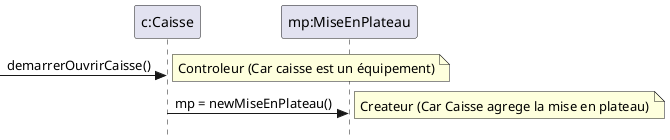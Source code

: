 <!-- ----------------------------------->
@startuml RDCU-demarrerOuvrirCaisse
skinparam style strictuml
Participant "c:Caisse" as C
Participant "mp:MiseEnPlateau" as MP


 -> C: demarrerOuvrirCaisse() 
 note right : Controleur (Car caisse est un équipement)

 C -> MP: mp = newMiseEnPlateau()
  note right : Createur (Car Caisse agrege la mise en plateau)
 
@enduml
<!-- ----------------------------------->
@startuml RDCU-authentifier
skinparam style strictuml
Participant "c:Caisse" as C
Participant "mapc:Map<identifiant:String, String:mdp>" as MC
Participant "cer:Caissier" as CER
 
-> C: authentifier(identifiant:string, mdp:string)
note right : Contrôleur (Caisse est\n l'équipement qui permet\n de saisir les identifiants)

C -> MC: confirmerAuthentification(identifiant: string, mdp:String)
note right : Expert en information (possède\n les authentifications\n de chaque caissier)

MC -> CER: caissier = getCaissier(caissier: Caissier)
note right : Expert (possède les informations\n pour que le caissier puisse commencer)

C -> CER: setCaissier(caissier: Caissier)
note right: Expert (mutateur d'attribut)

@enduml
<!-- ----------------------------------->
@startuml RDCU-PoserPlateau
skinparam style strictuml
Participant "c:Caisse" as C
Participant "mpla:Map<identifiant:string, plateau:Plateau>" as MPLA
Participant "mp:MiseEnPlateau" as MP


-> C: PoserPlateau(identifiant: string)
note right : Contrôleur (Caisse est un équipement)

C-> MPLA: p = getPlateau(identifiant:String) 
note right: Expert (connait le plateau\n devant être posé\n selon l'identifiant)

C -> MP**: setPlateau(p)
note right: Expert (mutateur d'attribut)


@enduml
<!-- ----------------------------------->

@startuml RDCU-crediterPlateau
skinparam style strictuml
Participant "c:Caisse" as C
Participant "mp:MiseEnPlateau" as MP

-> C: crediterPlateau(montant:float)
note right of C: exper en information, mutateur d'attribut
C->MP: setMontant(montant:float)
@enduml

@startuml RDCU-fermerTirroirCaisse
skinparam style strictuml
Participant "c:Caisse" as C


->C: fermerTirroirCaisse()
note right of C: expert en information, mutateur d'attribut
C->C: fermetureDuTiroirCaisse()

@enduml

<!-- ----------------------------------->